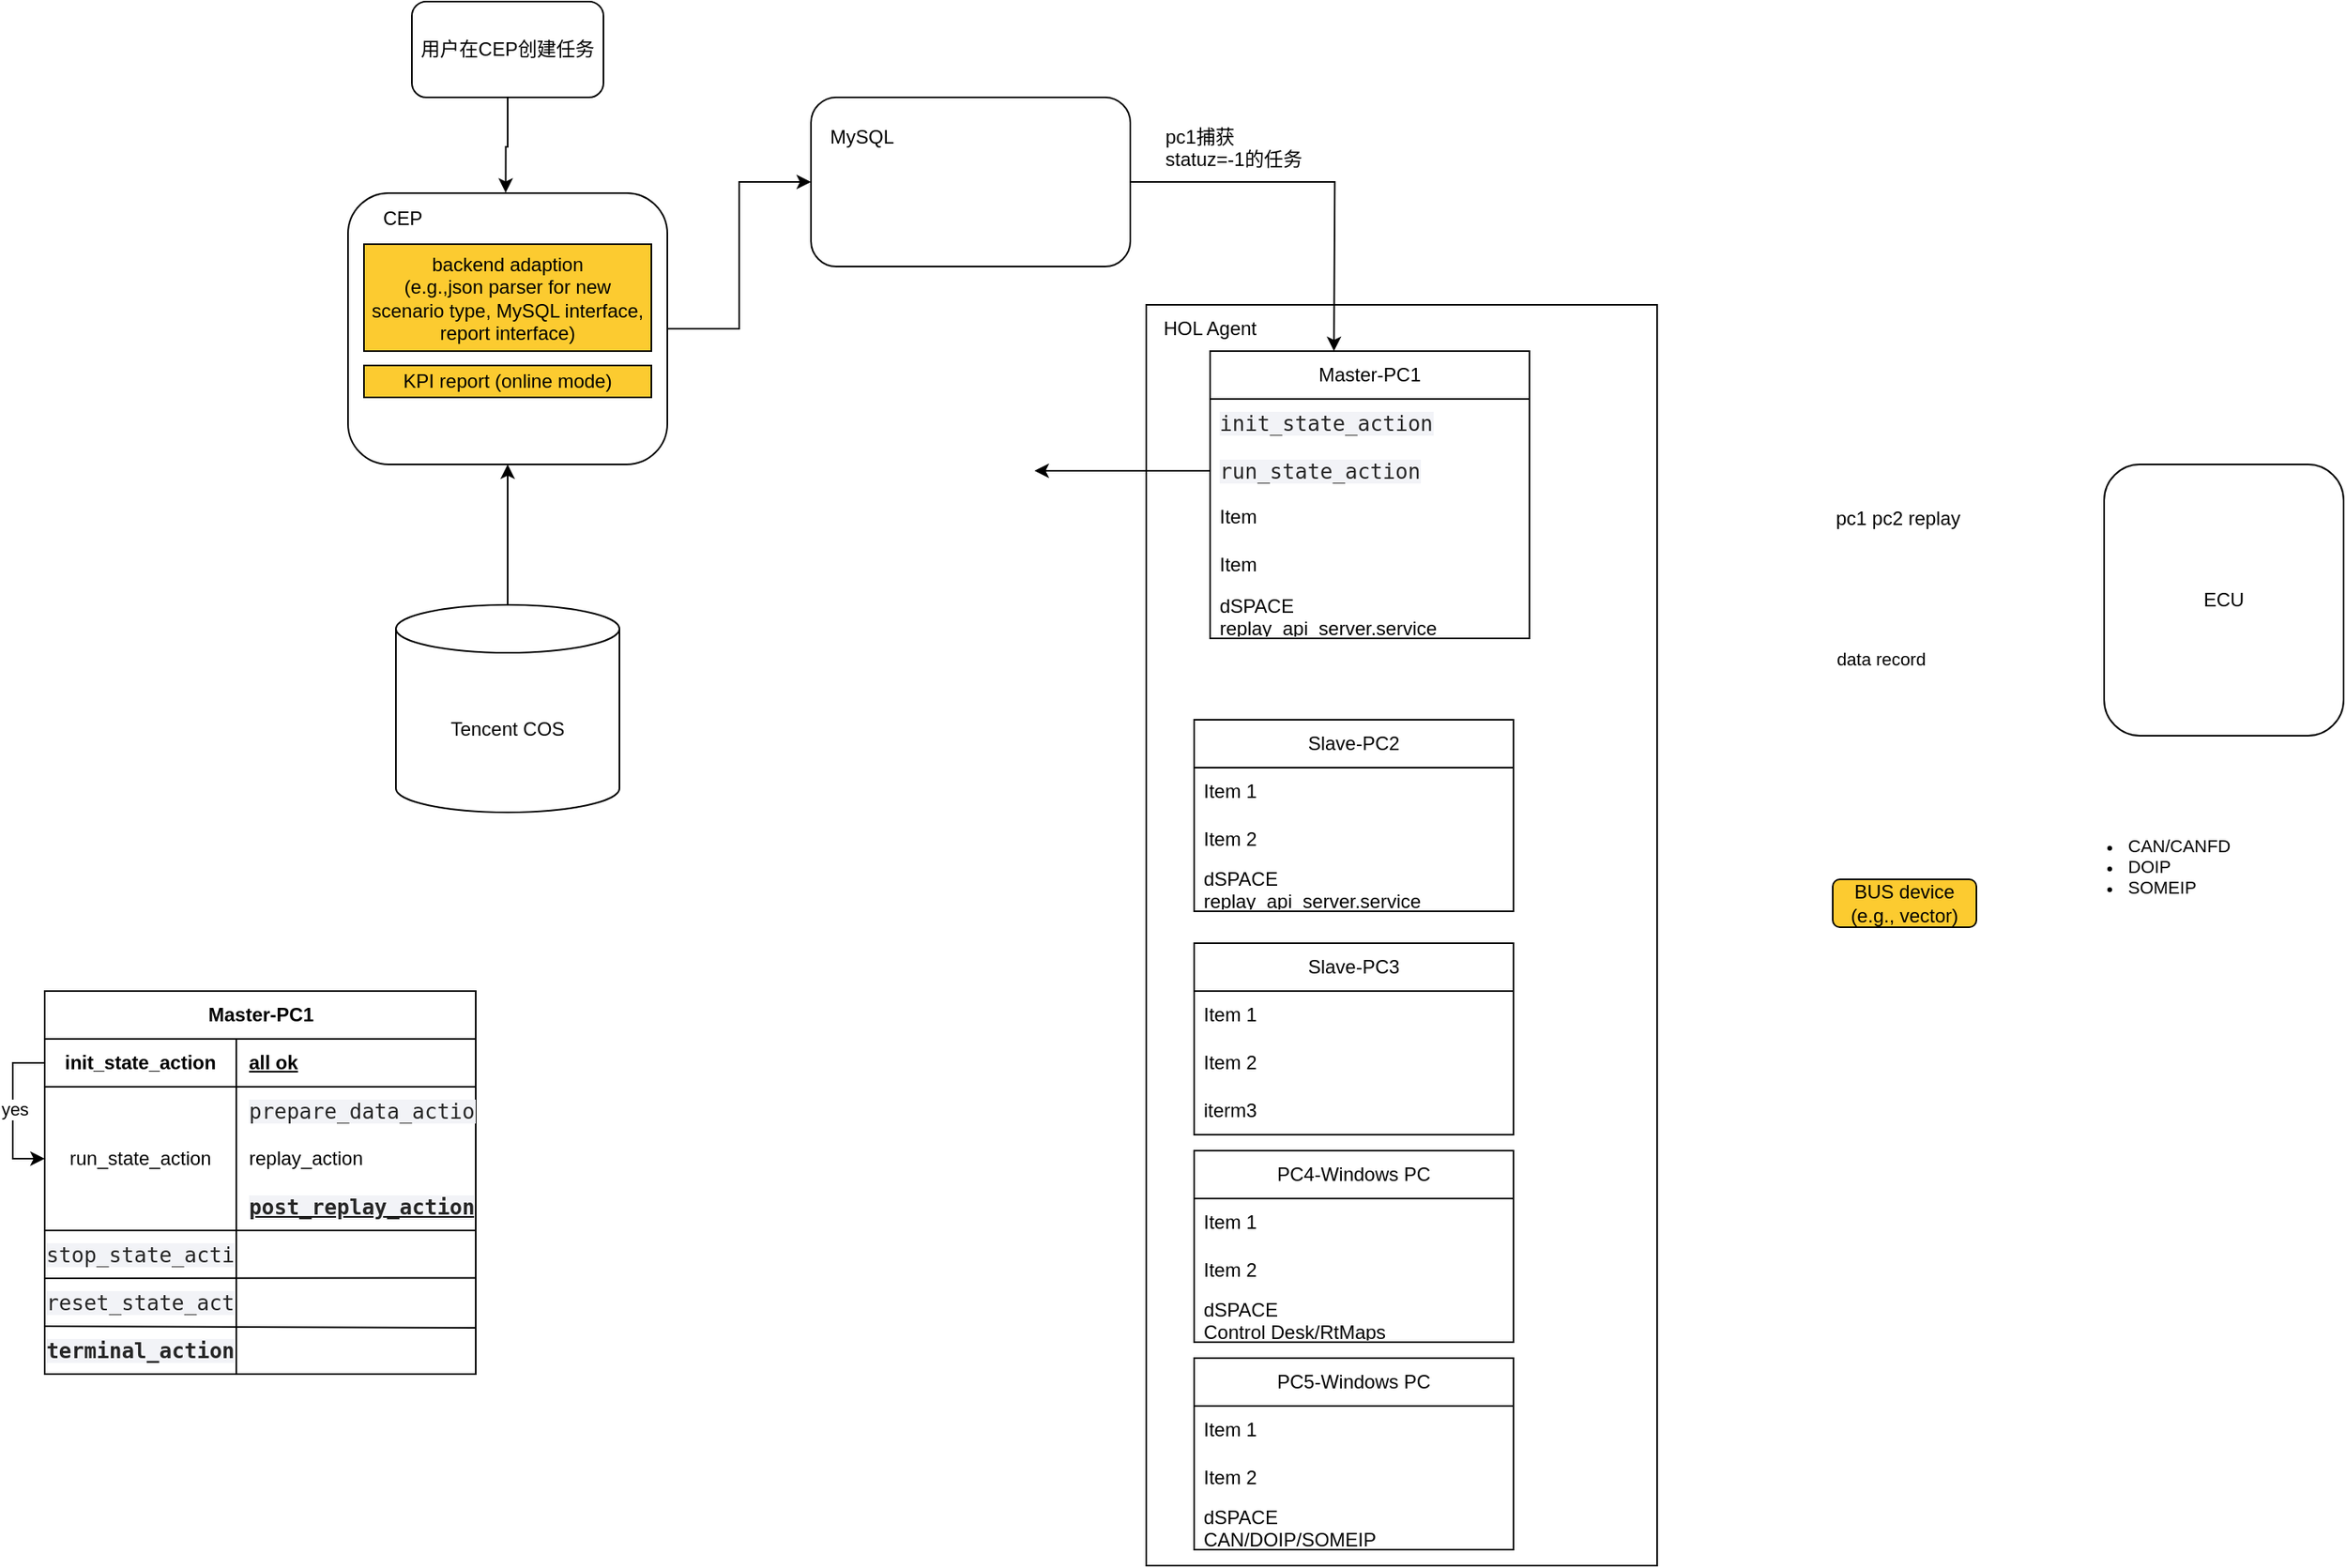 <mxfile version="21.7.5" type="github">
  <diagram name="Page-1" id="edf60f1a-56cd-e834-aa8a-f176f3a09ee4">
    <mxGraphModel dx="2931" dy="1626" grid="1" gridSize="10" guides="1" tooltips="1" connect="1" arrows="1" fold="1" page="1" pageScale="1" pageWidth="1100" pageHeight="850" background="none" math="0" shadow="0">
      <root>
        <mxCell id="0" />
        <mxCell id="1" parent="0" />
        <mxCell id="ZtFsmp1vTyqF3PQUhrU2-229" style="edgeStyle=orthogonalEdgeStyle;rounded=0;orthogonalLoop=1;jettySize=auto;html=1;exitX=0;exitY=0.5;exitDx=0;exitDy=0;entryX=0;entryY=0.5;entryDx=0;entryDy=0;" edge="1" parent="1" source="ZtFsmp1vTyqF3PQUhrU2-186" target="ZtFsmp1vTyqF3PQUhrU2-210">
          <mxGeometry relative="1" as="geometry" />
        </mxCell>
        <mxCell id="ZtFsmp1vTyqF3PQUhrU2-230" value="yes" style="edgeLabel;html=1;align=center;verticalAlign=middle;resizable=0;points=[];" vertex="1" connectable="0" parent="ZtFsmp1vTyqF3PQUhrU2-229">
          <mxGeometry x="-0.02" y="1" relative="1" as="geometry">
            <mxPoint as="offset" />
          </mxGeometry>
        </mxCell>
        <mxCell id="ZtFsmp1vTyqF3PQUhrU2-2" value="&lt;div align=&quot;left&quot;&gt;&lt;ul&gt;&lt;li&gt;CAN/CANFD&lt;/li&gt;&lt;li&gt;DOIP&lt;/li&gt;&lt;li&gt;SOMEIP&lt;/li&gt;&lt;/ul&gt;&lt;/div&gt;" style="edgeLabel;html=1;align=left;verticalAlign=middle;resizable=0;points=[];" vertex="1" connectable="0" parent="1">
          <mxGeometry x="870" y="511.597" as="geometry">
            <mxPoint x="-117" as="offset" />
          </mxGeometry>
        </mxCell>
        <mxCell id="ZtFsmp1vTyqF3PQUhrU2-5" value="" style="rounded=0;whiteSpace=wrap;html=1;" vertex="1" parent="1">
          <mxGeometry x="180" y="160" width="320" height="790" as="geometry" />
        </mxCell>
        <mxCell id="ZtFsmp1vTyqF3PQUhrU2-6" style="edgeStyle=orthogonalEdgeStyle;rounded=0;orthogonalLoop=1;jettySize=auto;html=1;entryX=0.5;entryY=1;entryDx=0;entryDy=0;" edge="1" parent="1" source="ZtFsmp1vTyqF3PQUhrU2-8" target="ZtFsmp1vTyqF3PQUhrU2-55">
          <mxGeometry relative="1" as="geometry">
            <mxPoint x="-240" y="260" as="targetPoint" />
          </mxGeometry>
        </mxCell>
        <mxCell id="ZtFsmp1vTyqF3PQUhrU2-8" value="Tencent COS" style="shape=cylinder3;whiteSpace=wrap;html=1;boundedLbl=1;backgroundOutline=1;size=15;" vertex="1" parent="1">
          <mxGeometry x="-290" y="348" width="140" height="130" as="geometry" />
        </mxCell>
        <mxCell id="ZtFsmp1vTyqF3PQUhrU2-9" style="edgeStyle=orthogonalEdgeStyle;rounded=0;orthogonalLoop=1;jettySize=auto;html=1;entryX=0;entryY=0.5;entryDx=0;entryDy=0;exitX=1;exitY=0.5;exitDx=0;exitDy=0;" edge="1" parent="1" source="ZtFsmp1vTyqF3PQUhrU2-55" target="ZtFsmp1vTyqF3PQUhrU2-25">
          <mxGeometry relative="1" as="geometry">
            <mxPoint x="-80" y="-37" as="sourcePoint" />
            <mxPoint x="30" y="-36.5" as="targetPoint" />
          </mxGeometry>
        </mxCell>
        <mxCell id="ZtFsmp1vTyqF3PQUhrU2-19" value="HOL Agent" style="text;html=1;strokeColor=none;fillColor=none;align=center;verticalAlign=middle;whiteSpace=wrap;rounded=0;" vertex="1" parent="1">
          <mxGeometry x="170" y="160" width="100" height="30" as="geometry" />
        </mxCell>
        <mxCell id="ZtFsmp1vTyqF3PQUhrU2-22" value="ECU" style="rounded=1;whiteSpace=wrap;html=1;" vertex="1" parent="1">
          <mxGeometry x="780" y="260" width="150" height="170" as="geometry" />
        </mxCell>
        <mxCell id="ZtFsmp1vTyqF3PQUhrU2-72" style="edgeStyle=orthogonalEdgeStyle;rounded=0;orthogonalLoop=1;jettySize=auto;html=1;exitX=1;exitY=0.5;exitDx=0;exitDy=0;" edge="1" parent="1" source="ZtFsmp1vTyqF3PQUhrU2-25">
          <mxGeometry relative="1" as="geometry">
            <mxPoint x="297.571" y="189.0" as="targetPoint" />
          </mxGeometry>
        </mxCell>
        <mxCell id="ZtFsmp1vTyqF3PQUhrU2-25" value="" style="rounded=1;whiteSpace=wrap;html=1;" vertex="1" parent="1">
          <mxGeometry x="-30" y="30" width="200" height="106" as="geometry" />
        </mxCell>
        <mxCell id="ZtFsmp1vTyqF3PQUhrU2-38" value="MySQL" style="text;whiteSpace=wrap;html=1;" vertex="1" parent="1">
          <mxGeometry x="-20" y="41" width="90" height="30" as="geometry" />
        </mxCell>
        <mxCell id="ZtFsmp1vTyqF3PQUhrU2-39" value="data record" style="edgeLabel;html=1;align=center;verticalAlign=middle;resizable=0;points=[];" vertex="1" connectable="0" parent="1">
          <mxGeometry x="640" y="381.597" as="geometry" />
        </mxCell>
        <mxCell id="ZtFsmp1vTyqF3PQUhrU2-41" value="BUS device (e.g., vector)" style="rounded=1;whiteSpace=wrap;html=1;fillColor=#FCCB30;" vertex="1" parent="1">
          <mxGeometry x="610" y="520" width="90" height="30" as="geometry" />
        </mxCell>
        <mxCell id="ZtFsmp1vTyqF3PQUhrU2-71" style="edgeStyle=orthogonalEdgeStyle;rounded=0;orthogonalLoop=1;jettySize=auto;html=1;exitX=0.5;exitY=1;exitDx=0;exitDy=0;entryX=0.875;entryY=-0.076;entryDx=0;entryDy=0;entryPerimeter=0;" edge="1" parent="1" source="ZtFsmp1vTyqF3PQUhrU2-54" target="ZtFsmp1vTyqF3PQUhrU2-57">
          <mxGeometry relative="1" as="geometry" />
        </mxCell>
        <mxCell id="ZtFsmp1vTyqF3PQUhrU2-54" value="用户在CEP创建任务" style="rounded=1;whiteSpace=wrap;html=1;" vertex="1" parent="1">
          <mxGeometry x="-280" y="-30" width="120" height="60" as="geometry" />
        </mxCell>
        <mxCell id="ZtFsmp1vTyqF3PQUhrU2-55" value="" style="rounded=1;whiteSpace=wrap;html=1;" vertex="1" parent="1">
          <mxGeometry x="-320" y="90" width="200" height="170" as="geometry" />
        </mxCell>
        <mxCell id="ZtFsmp1vTyqF3PQUhrU2-56" value="KPI report (online mode)" style="rounded=0;whiteSpace=wrap;html=1;fillColor=#FCCB30;" vertex="1" parent="1">
          <mxGeometry x="-310" y="198" width="180" height="20" as="geometry" />
        </mxCell>
        <mxCell id="ZtFsmp1vTyqF3PQUhrU2-57" value="CEP" style="text;whiteSpace=wrap;html=1;" vertex="1" parent="1">
          <mxGeometry x="-300" y="92" width="90" height="30" as="geometry" />
        </mxCell>
        <mxCell id="ZtFsmp1vTyqF3PQUhrU2-58" value="&lt;div&gt;backend adaption&lt;/div&gt;&lt;div&gt;(e.g.,json parser for new scenario type, MySQL interface, report interface)&lt;br&gt;&lt;/div&gt;" style="rounded=0;whiteSpace=wrap;html=1;fillColor=#FCCB30;" vertex="1" parent="1">
          <mxGeometry x="-310" y="122" width="180" height="67" as="geometry" />
        </mxCell>
        <mxCell id="ZtFsmp1vTyqF3PQUhrU2-73" value="pc1捕获statuz=-1的任务" style="text;whiteSpace=wrap;html=1;" vertex="1" parent="1">
          <mxGeometry x="190" y="41" width="90" height="30" as="geometry" />
        </mxCell>
        <mxCell id="ZtFsmp1vTyqF3PQUhrU2-93" value="pc1 pc2 replay" style="text;whiteSpace=wrap;html=1;" vertex="1" parent="1">
          <mxGeometry x="610" y="280" width="90" height="30" as="geometry" />
        </mxCell>
        <mxCell id="ZtFsmp1vTyqF3PQUhrU2-98" value="&lt;div style=&quot;border-color: var(--border-color);&quot;&gt;Master-PC1&lt;/div&gt;" style="swimlane;fontStyle=0;childLayout=stackLayout;horizontal=1;startSize=30;horizontalStack=0;resizeParent=1;resizeParentMax=0;resizeLast=0;collapsible=1;marginBottom=0;whiteSpace=wrap;html=1;" vertex="1" parent="1">
          <mxGeometry x="220" y="189" width="200" height="180" as="geometry">
            <mxRectangle x="220" y="189" width="100" height="30" as="alternateBounds" />
          </mxGeometry>
        </mxCell>
        <mxCell id="ZtFsmp1vTyqF3PQUhrU2-99" value="&lt;div style=&quot;background-color: rgb(242, 243, 247); color: rgb(38, 38, 38); font-family: &amp;quot;JetBrains Mono&amp;quot;, monospace; font-size: 9.8pt;&quot;&gt;init_state_action&lt;/div&gt;" style="text;strokeColor=none;fillColor=none;align=left;verticalAlign=middle;spacingLeft=4;spacingRight=4;overflow=hidden;points=[[0,0.5],[1,0.5]];portConstraint=eastwest;rotatable=0;whiteSpace=wrap;html=1;" vertex="1" parent="ZtFsmp1vTyqF3PQUhrU2-98">
          <mxGeometry y="30" width="200" height="30" as="geometry" />
        </mxCell>
        <mxCell id="ZtFsmp1vTyqF3PQUhrU2-138" style="edgeStyle=orthogonalEdgeStyle;rounded=0;orthogonalLoop=1;jettySize=auto;html=1;exitX=0;exitY=0.5;exitDx=0;exitDy=0;" edge="1" parent="ZtFsmp1vTyqF3PQUhrU2-98" source="ZtFsmp1vTyqF3PQUhrU2-100">
          <mxGeometry relative="1" as="geometry">
            <mxPoint x="-110" y="75.0" as="targetPoint" />
          </mxGeometry>
        </mxCell>
        <mxCell id="ZtFsmp1vTyqF3PQUhrU2-100" value="&lt;div style=&quot;background-color: rgb(242, 243, 247); color: rgb(38, 38, 38); font-family: &amp;quot;JetBrains Mono&amp;quot;, monospace; font-size: 9.8pt;&quot;&gt;run_state_action&lt;/div&gt;" style="text;strokeColor=none;fillColor=none;align=left;verticalAlign=middle;spacingLeft=4;spacingRight=4;overflow=hidden;points=[[0,0.5],[1,0.5]];portConstraint=eastwest;rotatable=0;whiteSpace=wrap;html=1;" vertex="1" parent="ZtFsmp1vTyqF3PQUhrU2-98">
          <mxGeometry y="60" width="200" height="30" as="geometry" />
        </mxCell>
        <mxCell id="ZtFsmp1vTyqF3PQUhrU2-136" value="Item" style="text;strokeColor=none;fillColor=none;spacingLeft=4;spacingRight=4;overflow=hidden;rotatable=0;points=[[0,0.5],[1,0.5]];portConstraint=eastwest;fontSize=12;whiteSpace=wrap;html=1;" vertex="1" parent="ZtFsmp1vTyqF3PQUhrU2-98">
          <mxGeometry y="90" width="200" height="30" as="geometry" />
        </mxCell>
        <mxCell id="ZtFsmp1vTyqF3PQUhrU2-137" value="Item" style="text;strokeColor=none;fillColor=none;spacingLeft=4;spacingRight=4;overflow=hidden;rotatable=0;points=[[0,0.5],[1,0.5]];portConstraint=eastwest;fontSize=12;whiteSpace=wrap;html=1;" vertex="1" parent="ZtFsmp1vTyqF3PQUhrU2-98">
          <mxGeometry y="120" width="200" height="30" as="geometry" />
        </mxCell>
        <mxCell id="ZtFsmp1vTyqF3PQUhrU2-101" value="dSPACE&lt;br style=&quot;border-color: var(--border-color); text-align: center;&quot;&gt;&lt;span style=&quot;text-align: center;&quot;&gt;replay_api_server.service&lt;/span&gt;" style="text;strokeColor=none;fillColor=none;align=left;verticalAlign=middle;spacingLeft=4;spacingRight=4;overflow=hidden;points=[[0,0.5],[1,0.5]];portConstraint=eastwest;rotatable=0;whiteSpace=wrap;html=1;" vertex="1" parent="ZtFsmp1vTyqF3PQUhrU2-98">
          <mxGeometry y="150" width="200" height="30" as="geometry" />
        </mxCell>
        <mxCell id="ZtFsmp1vTyqF3PQUhrU2-102" value="&lt;div style=&quot;border-color: var(--border-color);&quot;&gt;&lt;div style=&quot;border-color: var(--border-color);&quot;&gt;Slave-PC2&lt;/div&gt;&lt;/div&gt;" style="swimlane;fontStyle=0;childLayout=stackLayout;horizontal=1;startSize=30;horizontalStack=0;resizeParent=1;resizeParentMax=0;resizeLast=0;collapsible=1;marginBottom=0;whiteSpace=wrap;html=1;" vertex="1" parent="1">
          <mxGeometry x="210" y="420" width="200" height="120" as="geometry" />
        </mxCell>
        <mxCell id="ZtFsmp1vTyqF3PQUhrU2-103" value="Item 1" style="text;strokeColor=none;fillColor=none;align=left;verticalAlign=middle;spacingLeft=4;spacingRight=4;overflow=hidden;points=[[0,0.5],[1,0.5]];portConstraint=eastwest;rotatable=0;whiteSpace=wrap;html=1;" vertex="1" parent="ZtFsmp1vTyqF3PQUhrU2-102">
          <mxGeometry y="30" width="200" height="30" as="geometry" />
        </mxCell>
        <mxCell id="ZtFsmp1vTyqF3PQUhrU2-104" value="Item 2" style="text;strokeColor=none;fillColor=none;align=left;verticalAlign=middle;spacingLeft=4;spacingRight=4;overflow=hidden;points=[[0,0.5],[1,0.5]];portConstraint=eastwest;rotatable=0;whiteSpace=wrap;html=1;" vertex="1" parent="ZtFsmp1vTyqF3PQUhrU2-102">
          <mxGeometry y="60" width="200" height="30" as="geometry" />
        </mxCell>
        <mxCell id="ZtFsmp1vTyqF3PQUhrU2-105" value="dSPACE&lt;br style=&quot;border-color: var(--border-color); text-align: center;&quot;&gt;&lt;span style=&quot;text-align: center;&quot;&gt;replay_api_server.service&lt;/span&gt;" style="text;strokeColor=none;fillColor=none;align=left;verticalAlign=middle;spacingLeft=4;spacingRight=4;overflow=hidden;points=[[0,0.5],[1,0.5]];portConstraint=eastwest;rotatable=0;whiteSpace=wrap;html=1;" vertex="1" parent="ZtFsmp1vTyqF3PQUhrU2-102">
          <mxGeometry y="90" width="200" height="30" as="geometry" />
        </mxCell>
        <mxCell id="ZtFsmp1vTyqF3PQUhrU2-106" value="&lt;div style=&quot;border-color: var(--border-color);&quot;&gt;&lt;div style=&quot;border-color: var(--border-color);&quot;&gt;Slave-PC3&lt;/div&gt;&lt;/div&gt;" style="swimlane;fontStyle=0;childLayout=stackLayout;horizontal=1;startSize=30;horizontalStack=0;resizeParent=1;resizeParentMax=0;resizeLast=0;collapsible=1;marginBottom=0;whiteSpace=wrap;html=1;" vertex="1" parent="1">
          <mxGeometry x="210" y="560" width="200" height="120" as="geometry" />
        </mxCell>
        <mxCell id="ZtFsmp1vTyqF3PQUhrU2-107" value="Item 1" style="text;strokeColor=none;fillColor=none;align=left;verticalAlign=middle;spacingLeft=4;spacingRight=4;overflow=hidden;points=[[0,0.5],[1,0.5]];portConstraint=eastwest;rotatable=0;whiteSpace=wrap;html=1;" vertex="1" parent="ZtFsmp1vTyqF3PQUhrU2-106">
          <mxGeometry y="30" width="200" height="30" as="geometry" />
        </mxCell>
        <mxCell id="ZtFsmp1vTyqF3PQUhrU2-108" value="Item 2" style="text;strokeColor=none;fillColor=none;align=left;verticalAlign=middle;spacingLeft=4;spacingRight=4;overflow=hidden;points=[[0,0.5],[1,0.5]];portConstraint=eastwest;rotatable=0;whiteSpace=wrap;html=1;" vertex="1" parent="ZtFsmp1vTyqF3PQUhrU2-106">
          <mxGeometry y="60" width="200" height="30" as="geometry" />
        </mxCell>
        <mxCell id="ZtFsmp1vTyqF3PQUhrU2-109" value="iterm3" style="text;strokeColor=none;fillColor=none;align=left;verticalAlign=middle;spacingLeft=4;spacingRight=4;overflow=hidden;points=[[0,0.5],[1,0.5]];portConstraint=eastwest;rotatable=0;whiteSpace=wrap;html=1;" vertex="1" parent="ZtFsmp1vTyqF3PQUhrU2-106">
          <mxGeometry y="90" width="200" height="30" as="geometry" />
        </mxCell>
        <mxCell id="ZtFsmp1vTyqF3PQUhrU2-110" value="&lt;div style=&quot;border-color: var(--border-color);&quot;&gt;&lt;div style=&quot;border-color: var(--border-color);&quot;&gt;PC4-Windows PC&lt;br&gt;&lt;/div&gt;&lt;/div&gt;" style="swimlane;fontStyle=0;childLayout=stackLayout;horizontal=1;startSize=30;horizontalStack=0;resizeParent=1;resizeParentMax=0;resizeLast=0;collapsible=1;marginBottom=0;whiteSpace=wrap;html=1;" vertex="1" parent="1">
          <mxGeometry x="210" y="690" width="200" height="120" as="geometry" />
        </mxCell>
        <mxCell id="ZtFsmp1vTyqF3PQUhrU2-111" value="Item 1" style="text;strokeColor=none;fillColor=none;align=left;verticalAlign=middle;spacingLeft=4;spacingRight=4;overflow=hidden;points=[[0,0.5],[1,0.5]];portConstraint=eastwest;rotatable=0;whiteSpace=wrap;html=1;" vertex="1" parent="ZtFsmp1vTyqF3PQUhrU2-110">
          <mxGeometry y="30" width="200" height="30" as="geometry" />
        </mxCell>
        <mxCell id="ZtFsmp1vTyqF3PQUhrU2-112" value="Item 2" style="text;strokeColor=none;fillColor=none;align=left;verticalAlign=middle;spacingLeft=4;spacingRight=4;overflow=hidden;points=[[0,0.5],[1,0.5]];portConstraint=eastwest;rotatable=0;whiteSpace=wrap;html=1;" vertex="1" parent="ZtFsmp1vTyqF3PQUhrU2-110">
          <mxGeometry y="60" width="200" height="30" as="geometry" />
        </mxCell>
        <mxCell id="ZtFsmp1vTyqF3PQUhrU2-113" value="dSPACE&lt;br style=&quot;border-color: var(--border-color); text-align: center;&quot;&gt;&lt;div style=&quot;text-align: center;&quot;&gt;&lt;span style=&quot;background-color: initial;&quot;&gt;Control Desk/RtMaps&lt;/span&gt;&lt;/div&gt;" style="text;strokeColor=none;fillColor=none;align=left;verticalAlign=middle;spacingLeft=4;spacingRight=4;overflow=hidden;points=[[0,0.5],[1,0.5]];portConstraint=eastwest;rotatable=0;whiteSpace=wrap;html=1;" vertex="1" parent="ZtFsmp1vTyqF3PQUhrU2-110">
          <mxGeometry y="90" width="200" height="30" as="geometry" />
        </mxCell>
        <mxCell id="ZtFsmp1vTyqF3PQUhrU2-114" value="&lt;div style=&quot;border-color: var(--border-color);&quot;&gt;&lt;div style=&quot;border-color: var(--border-color);&quot;&gt;PC5-Windows PC&lt;br&gt;&lt;/div&gt;&lt;/div&gt;" style="swimlane;fontStyle=0;childLayout=stackLayout;horizontal=1;startSize=30;horizontalStack=0;resizeParent=1;resizeParentMax=0;resizeLast=0;collapsible=1;marginBottom=0;whiteSpace=wrap;html=1;" vertex="1" parent="1">
          <mxGeometry x="210" y="820" width="200" height="120" as="geometry" />
        </mxCell>
        <mxCell id="ZtFsmp1vTyqF3PQUhrU2-115" value="Item 1" style="text;strokeColor=none;fillColor=none;align=left;verticalAlign=middle;spacingLeft=4;spacingRight=4;overflow=hidden;points=[[0,0.5],[1,0.5]];portConstraint=eastwest;rotatable=0;whiteSpace=wrap;html=1;" vertex="1" parent="ZtFsmp1vTyqF3PQUhrU2-114">
          <mxGeometry y="30" width="200" height="30" as="geometry" />
        </mxCell>
        <mxCell id="ZtFsmp1vTyqF3PQUhrU2-116" value="Item 2" style="text;strokeColor=none;fillColor=none;align=left;verticalAlign=middle;spacingLeft=4;spacingRight=4;overflow=hidden;points=[[0,0.5],[1,0.5]];portConstraint=eastwest;rotatable=0;whiteSpace=wrap;html=1;" vertex="1" parent="ZtFsmp1vTyqF3PQUhrU2-114">
          <mxGeometry y="60" width="200" height="30" as="geometry" />
        </mxCell>
        <mxCell id="ZtFsmp1vTyqF3PQUhrU2-117" value="dSPACE&lt;br style=&quot;border-color: var(--border-color); text-align: center;&quot;&gt;CAN/DOIP/SOMEIP" style="text;strokeColor=none;fillColor=none;align=left;verticalAlign=middle;spacingLeft=4;spacingRight=4;overflow=hidden;points=[[0,0.5],[1,0.5]];portConstraint=eastwest;rotatable=0;whiteSpace=wrap;html=1;" vertex="1" parent="ZtFsmp1vTyqF3PQUhrU2-114">
          <mxGeometry y="90" width="200" height="30" as="geometry" />
        </mxCell>
        <mxCell id="ZtFsmp1vTyqF3PQUhrU2-185" value="Master-PC1" style="shape=table;startSize=30;container=1;collapsible=1;childLayout=tableLayout;fixedRows=1;rowLines=0;fontStyle=1;align=center;resizeLast=1;html=1;" vertex="1" parent="1">
          <mxGeometry x="-510" y="590" width="270" height="240" as="geometry" />
        </mxCell>
        <mxCell id="ZtFsmp1vTyqF3PQUhrU2-186" value="" style="shape=tableRow;horizontal=0;startSize=0;swimlaneHead=0;swimlaneBody=0;fillColor=none;collapsible=0;dropTarget=0;points=[[0,0.5],[1,0.5]];portConstraint=eastwest;top=0;left=0;right=0;bottom=1;" vertex="1" parent="ZtFsmp1vTyqF3PQUhrU2-185">
          <mxGeometry y="30" width="270" height="30" as="geometry" />
        </mxCell>
        <mxCell id="ZtFsmp1vTyqF3PQUhrU2-187" value="init_state_action" style="shape=partialRectangle;connectable=0;fillColor=none;top=0;left=0;bottom=0;right=0;fontStyle=1;overflow=hidden;whiteSpace=wrap;html=1;" vertex="1" parent="ZtFsmp1vTyqF3PQUhrU2-186">
          <mxGeometry width="120" height="30" as="geometry">
            <mxRectangle width="120" height="30" as="alternateBounds" />
          </mxGeometry>
        </mxCell>
        <mxCell id="ZtFsmp1vTyqF3PQUhrU2-188" value="all ok" style="shape=partialRectangle;connectable=0;fillColor=none;top=0;left=0;bottom=0;right=0;align=left;spacingLeft=6;fontStyle=5;overflow=hidden;whiteSpace=wrap;html=1;" vertex="1" parent="ZtFsmp1vTyqF3PQUhrU2-186">
          <mxGeometry x="120" width="150" height="30" as="geometry">
            <mxRectangle width="150" height="30" as="alternateBounds" />
          </mxGeometry>
        </mxCell>
        <mxCell id="ZtFsmp1vTyqF3PQUhrU2-189" value="" style="shape=tableRow;horizontal=0;startSize=0;swimlaneHead=0;swimlaneBody=0;fillColor=none;collapsible=0;dropTarget=0;points=[[0,0.5],[1,0.5]];portConstraint=eastwest;top=0;left=0;right=0;bottom=0;" vertex="1" parent="ZtFsmp1vTyqF3PQUhrU2-185">
          <mxGeometry y="60" width="270" height="30" as="geometry" />
        </mxCell>
        <mxCell id="ZtFsmp1vTyqF3PQUhrU2-190" value="" style="shape=partialRectangle;connectable=0;fillColor=none;top=0;left=0;bottom=0;right=0;editable=1;overflow=hidden;whiteSpace=wrap;html=1;" vertex="1" parent="ZtFsmp1vTyqF3PQUhrU2-189">
          <mxGeometry width="120" height="30" as="geometry">
            <mxRectangle width="120" height="30" as="alternateBounds" />
          </mxGeometry>
        </mxCell>
        <mxCell id="ZtFsmp1vTyqF3PQUhrU2-191" value="&lt;div style=&quot;background-color: rgb(242, 243, 247); color: rgb(38, 38, 38); font-family: &amp;quot;JetBrains Mono&amp;quot;, monospace; font-size: 9.8pt;&quot;&gt;prepare_data_action&lt;/div&gt;" style="shape=partialRectangle;connectable=0;fillColor=none;top=0;left=0;bottom=0;right=0;align=left;spacingLeft=6;overflow=hidden;whiteSpace=wrap;html=1;" vertex="1" parent="ZtFsmp1vTyqF3PQUhrU2-189">
          <mxGeometry x="120" width="150" height="30" as="geometry">
            <mxRectangle width="150" height="30" as="alternateBounds" />
          </mxGeometry>
        </mxCell>
        <mxCell id="ZtFsmp1vTyqF3PQUhrU2-210" value="" style="shape=tableRow;horizontal=0;startSize=0;swimlaneHead=0;swimlaneBody=0;fillColor=none;collapsible=0;dropTarget=0;points=[[0,0.5],[1,0.5]];portConstraint=eastwest;top=0;left=0;right=0;bottom=0;" vertex="1" parent="ZtFsmp1vTyqF3PQUhrU2-185">
          <mxGeometry y="90" width="270" height="30" as="geometry" />
        </mxCell>
        <mxCell id="ZtFsmp1vTyqF3PQUhrU2-211" value="run_state_action" style="shape=partialRectangle;connectable=0;fillColor=none;top=0;left=0;bottom=0;right=0;fontStyle=0;overflow=hidden;whiteSpace=wrap;html=1;" vertex="1" parent="ZtFsmp1vTyqF3PQUhrU2-210">
          <mxGeometry width="120" height="30" as="geometry">
            <mxRectangle width="120" height="30" as="alternateBounds" />
          </mxGeometry>
        </mxCell>
        <mxCell id="ZtFsmp1vTyqF3PQUhrU2-212" value="replay_action" style="shape=partialRectangle;connectable=0;fillColor=none;top=0;left=0;bottom=0;right=0;align=left;spacingLeft=6;fontStyle=0;overflow=hidden;whiteSpace=wrap;html=1;" vertex="1" parent="ZtFsmp1vTyqF3PQUhrU2-210">
          <mxGeometry x="120" width="150" height="30" as="geometry">
            <mxRectangle width="150" height="30" as="alternateBounds" />
          </mxGeometry>
        </mxCell>
        <mxCell id="ZtFsmp1vTyqF3PQUhrU2-198" value="" style="shape=tableRow;horizontal=0;startSize=0;swimlaneHead=0;swimlaneBody=0;fillColor=none;collapsible=0;dropTarget=0;points=[[0,0.5],[1,0.5]];portConstraint=eastwest;top=0;left=0;right=0;bottom=1;" vertex="1" parent="ZtFsmp1vTyqF3PQUhrU2-185">
          <mxGeometry y="120" width="270" height="30" as="geometry" />
        </mxCell>
        <mxCell id="ZtFsmp1vTyqF3PQUhrU2-199" value="" style="shape=partialRectangle;connectable=0;fillColor=none;top=0;left=0;bottom=0;right=0;fontStyle=1;overflow=hidden;whiteSpace=wrap;html=1;" vertex="1" parent="ZtFsmp1vTyqF3PQUhrU2-198">
          <mxGeometry width="120" height="30" as="geometry">
            <mxRectangle width="120" height="30" as="alternateBounds" />
          </mxGeometry>
        </mxCell>
        <mxCell id="ZtFsmp1vTyqF3PQUhrU2-200" value="&lt;div style=&quot;background-color: rgb(242, 243, 247); color: rgb(38, 38, 38); font-family: &amp;quot;JetBrains Mono&amp;quot;, monospace; font-size: 9.8pt;&quot;&gt;&lt;div style=&quot;font-size: 9.8pt;&quot;&gt;post_replay_action&lt;/div&gt;&lt;/div&gt;" style="shape=partialRectangle;connectable=0;fillColor=none;top=0;left=0;bottom=0;right=0;align=left;spacingLeft=6;fontStyle=5;overflow=hidden;whiteSpace=wrap;html=1;" vertex="1" parent="ZtFsmp1vTyqF3PQUhrU2-198">
          <mxGeometry x="120" width="150" height="30" as="geometry">
            <mxRectangle width="150" height="30" as="alternateBounds" />
          </mxGeometry>
        </mxCell>
        <mxCell id="ZtFsmp1vTyqF3PQUhrU2-192" value="" style="shape=tableRow;horizontal=0;startSize=0;swimlaneHead=0;swimlaneBody=0;fillColor=none;collapsible=0;dropTarget=0;points=[[0,0.5],[1,0.5]];portConstraint=eastwest;top=0;left=0;right=0;bottom=0;" vertex="1" parent="ZtFsmp1vTyqF3PQUhrU2-185">
          <mxGeometry y="150" width="270" height="30" as="geometry" />
        </mxCell>
        <mxCell id="ZtFsmp1vTyqF3PQUhrU2-193" value="&lt;div style=&quot;background-color: rgb(242, 243, 247); color: rgb(38, 38, 38); font-family: &amp;quot;JetBrains Mono&amp;quot;, monospace; font-size: 9.8pt;&quot;&gt;stop_state_action&lt;/div&gt;" style="shape=partialRectangle;connectable=0;fillColor=none;top=0;left=0;bottom=0;right=0;editable=1;overflow=hidden;whiteSpace=wrap;html=1;" vertex="1" parent="ZtFsmp1vTyqF3PQUhrU2-192">
          <mxGeometry width="120" height="30" as="geometry">
            <mxRectangle width="120" height="30" as="alternateBounds" />
          </mxGeometry>
        </mxCell>
        <mxCell id="ZtFsmp1vTyqF3PQUhrU2-194" value="" style="shape=partialRectangle;connectable=0;fillColor=none;top=0;left=0;bottom=0;right=0;align=left;spacingLeft=6;overflow=hidden;whiteSpace=wrap;html=1;" vertex="1" parent="ZtFsmp1vTyqF3PQUhrU2-192">
          <mxGeometry x="120" width="150" height="30" as="geometry">
            <mxRectangle width="150" height="30" as="alternateBounds" />
          </mxGeometry>
        </mxCell>
        <mxCell id="ZtFsmp1vTyqF3PQUhrU2-195" value="" style="shape=tableRow;horizontal=0;startSize=0;swimlaneHead=0;swimlaneBody=0;fillColor=none;collapsible=0;dropTarget=0;points=[[0,0.5],[1,0.5]];portConstraint=eastwest;top=0;left=0;right=0;bottom=0;" vertex="1" parent="ZtFsmp1vTyqF3PQUhrU2-185">
          <mxGeometry y="180" width="270" height="30" as="geometry" />
        </mxCell>
        <mxCell id="ZtFsmp1vTyqF3PQUhrU2-196" value="&lt;div style=&quot;background-color: rgb(242, 243, 247); color: rgb(38, 38, 38); font-family: &amp;quot;JetBrains Mono&amp;quot;, monospace; font-size: 9.8pt;&quot;&gt;reset_state_action&lt;/div&gt;" style="shape=partialRectangle;connectable=0;fillColor=none;top=0;left=0;bottom=0;right=0;editable=1;overflow=hidden;whiteSpace=wrap;html=1;" vertex="1" parent="ZtFsmp1vTyqF3PQUhrU2-195">
          <mxGeometry width="120" height="30" as="geometry">
            <mxRectangle width="120" height="30" as="alternateBounds" />
          </mxGeometry>
        </mxCell>
        <mxCell id="ZtFsmp1vTyqF3PQUhrU2-197" value="" style="shape=partialRectangle;connectable=0;fillColor=none;top=0;left=0;bottom=0;right=0;align=left;spacingLeft=6;overflow=hidden;whiteSpace=wrap;html=1;" vertex="1" parent="ZtFsmp1vTyqF3PQUhrU2-195">
          <mxGeometry x="120" width="150" height="30" as="geometry">
            <mxRectangle width="150" height="30" as="alternateBounds" />
          </mxGeometry>
        </mxCell>
        <mxCell id="ZtFsmp1vTyqF3PQUhrU2-213" value="" style="shape=tableRow;horizontal=0;startSize=0;swimlaneHead=0;swimlaneBody=0;fillColor=none;collapsible=0;dropTarget=0;points=[[0,0.5],[1,0.5]];portConstraint=eastwest;top=0;left=0;right=0;bottom=1;" vertex="1" parent="ZtFsmp1vTyqF3PQUhrU2-185">
          <mxGeometry y="210" width="270" height="30" as="geometry" />
        </mxCell>
        <mxCell id="ZtFsmp1vTyqF3PQUhrU2-214" value="&lt;div style=&quot;background-color: rgb(242, 243, 247); color: rgb(38, 38, 38); font-family: &amp;quot;JetBrains Mono&amp;quot;, monospace; font-size: 9.8pt;&quot;&gt;terminal_action&lt;/div&gt;" style="shape=partialRectangle;connectable=0;fillColor=none;top=0;left=0;bottom=0;right=0;fontStyle=1;overflow=hidden;whiteSpace=wrap;html=1;" vertex="1" parent="ZtFsmp1vTyqF3PQUhrU2-213">
          <mxGeometry width="120" height="30" as="geometry">
            <mxRectangle width="120" height="30" as="alternateBounds" />
          </mxGeometry>
        </mxCell>
        <mxCell id="ZtFsmp1vTyqF3PQUhrU2-215" value="" style="shape=partialRectangle;connectable=0;fillColor=none;top=0;left=0;bottom=0;right=0;align=left;spacingLeft=6;fontStyle=5;overflow=hidden;whiteSpace=wrap;html=1;" vertex="1" parent="ZtFsmp1vTyqF3PQUhrU2-213">
          <mxGeometry x="120" width="150" height="30" as="geometry">
            <mxRectangle width="150" height="30" as="alternateBounds" />
          </mxGeometry>
        </mxCell>
        <mxCell id="ZtFsmp1vTyqF3PQUhrU2-217" value="" style="shape=partialRectangle;connectable=0;fillColor=none;top=0;left=0;bottom=0;right=0;editable=1;overflow=hidden;whiteSpace=wrap;html=1;" vertex="1" parent="1">
          <mxGeometry x="-510" y="650" width="120" height="30" as="geometry">
            <mxRectangle width="120" height="30" as="alternateBounds" />
          </mxGeometry>
        </mxCell>
        <mxCell id="ZtFsmp1vTyqF3PQUhrU2-222" value="" style="endArrow=none;html=1;rounded=0;entryX=1.002;entryY=-0.01;entryDx=0;entryDy=0;entryPerimeter=0;" edge="1" parent="1" target="ZtFsmp1vTyqF3PQUhrU2-195">
          <mxGeometry relative="1" as="geometry">
            <mxPoint x="-510" y="770" as="sourcePoint" />
            <mxPoint x="-350" y="770" as="targetPoint" />
          </mxGeometry>
        </mxCell>
        <mxCell id="ZtFsmp1vTyqF3PQUhrU2-226" value="" style="endArrow=none;html=1;rounded=0;" edge="1" parent="1" target="ZtFsmp1vTyqF3PQUhrU2-213">
          <mxGeometry relative="1" as="geometry">
            <mxPoint x="-510" y="800" as="sourcePoint" />
            <mxPoint x="-350" y="800" as="targetPoint" />
          </mxGeometry>
        </mxCell>
        <mxCell id="ZtFsmp1vTyqF3PQUhrU2-227" value="" style="endArrow=none;html=1;rounded=0;" edge="1" parent="1">
          <mxGeometry relative="1" as="geometry">
            <mxPoint x="-510" y="800" as="sourcePoint" />
            <mxPoint x="-240" y="801" as="targetPoint" />
          </mxGeometry>
        </mxCell>
      </root>
    </mxGraphModel>
  </diagram>
</mxfile>
